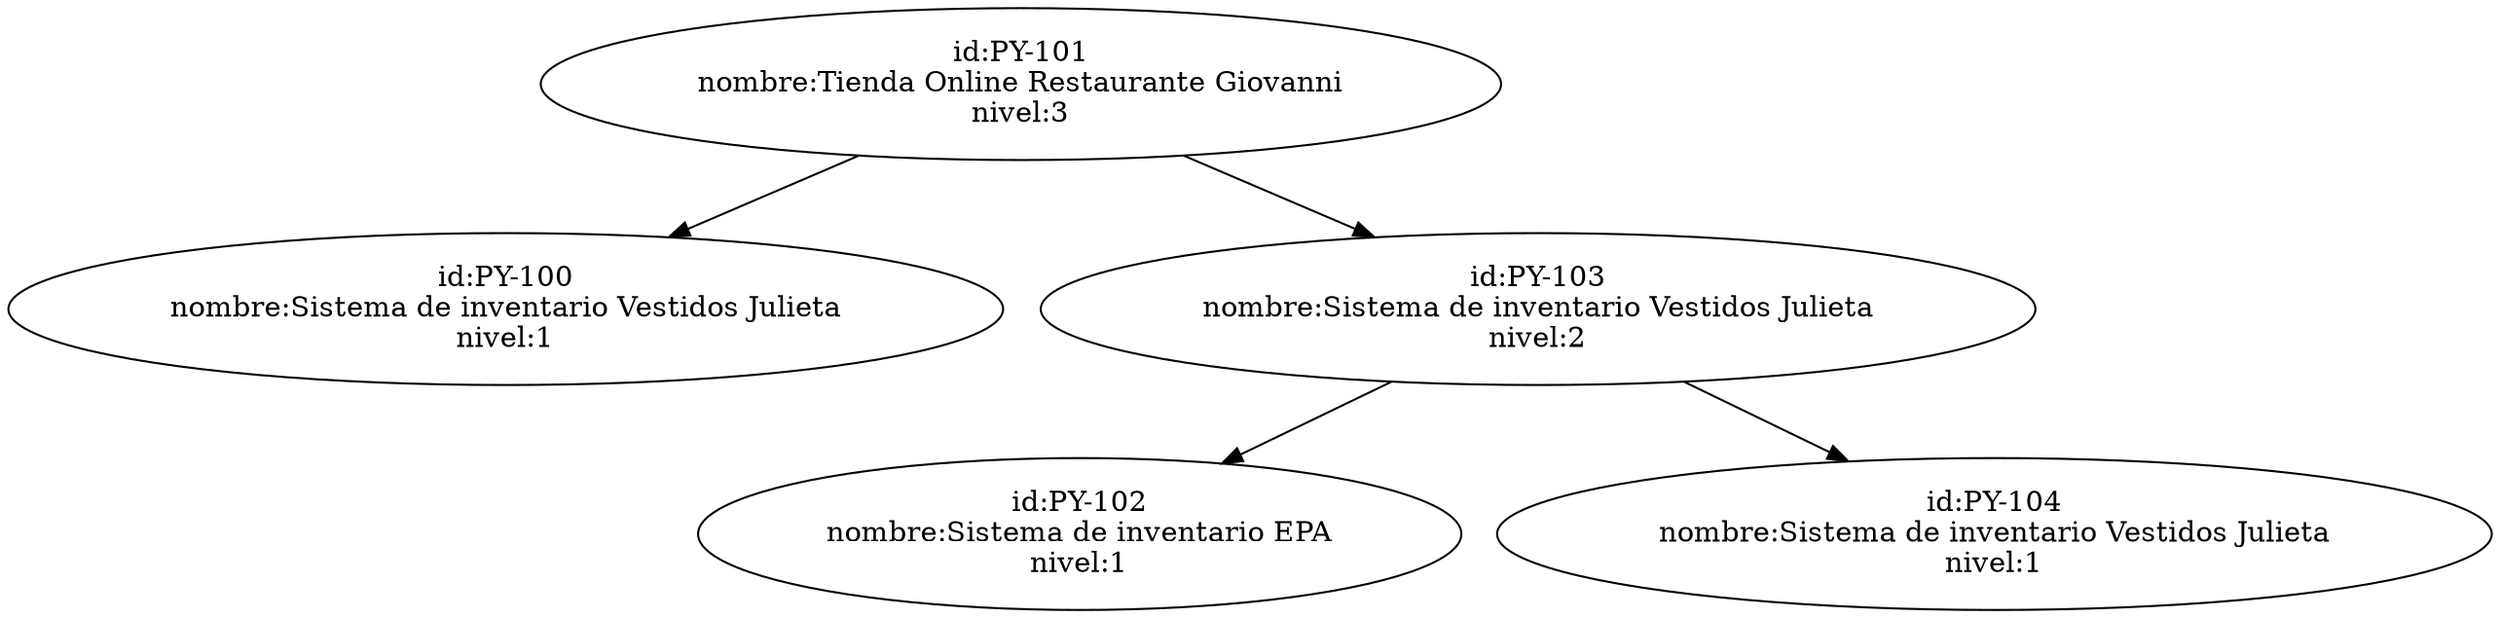 digraph arbolAVL {"id:PY-101
nombre:Tienda Online Restaurante Giovanni
nivel:3" ;
x1 [label="",width=.1,style=invis];
"id:PY-101
nombre:Tienda Online Restaurante Giovanni
nivel:3" -> "id:PY-100
nombre:Sistema de inventario Vestidos Julieta
nivel:1" ;
 "id:PY-101
nombre:Tienda Online Restaurante Giovanni
nivel:3" -> "id:PY-103
nombre:Sistema de inventario Vestidos Julieta
nivel:2" ;
x2 [label="",width=.1,style=invis];
"id:PY-103
nombre:Sistema de inventario Vestidos Julieta
nivel:2" -> "id:PY-102
nombre:Sistema de inventario EPA
nivel:1" ;
 "id:PY-103
nombre:Sistema de inventario Vestidos Julieta
nivel:2" -> "id:PY-104
nombre:Sistema de inventario Vestidos Julieta
nivel:1" ;
{rank=same"id:PY-102
nombre:Sistema de inventario EPA
nivel:1" -> "id:PY-104
nombre:Sistema de inventario Vestidos Julieta
nivel:1" [style=invis]; } 
{rank=same"id:PY-100
nombre:Sistema de inventario Vestidos Julieta
nivel:1" -> "id:PY-103
nombre:Sistema de inventario Vestidos Julieta
nivel:2" [style=invis]; } 
}